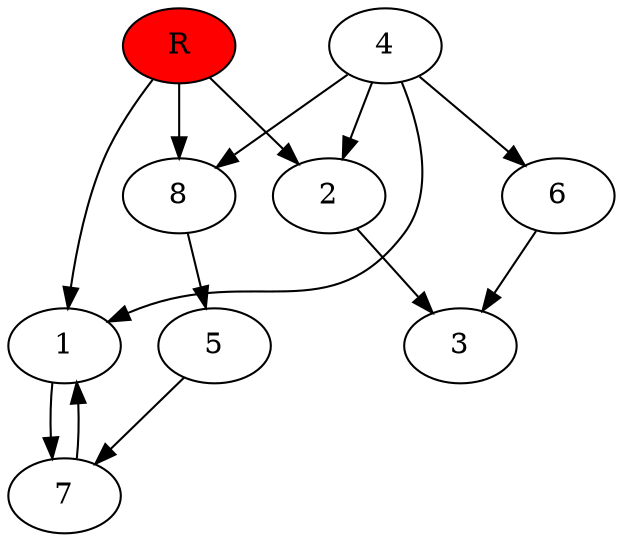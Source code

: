 digraph prb6542 {
	1
	2
	3
	4
	5
	6
	7
	8
	R [fillcolor="#ff0000" style=filled]
	1 -> 7
	2 -> 3
	4 -> 1
	4 -> 2
	4 -> 6
	4 -> 8
	5 -> 7
	6 -> 3
	7 -> 1
	8 -> 5
	R -> 1
	R -> 2
	R -> 8
}
